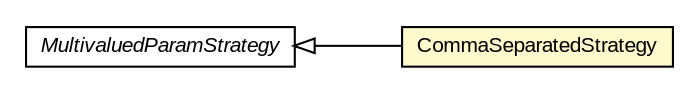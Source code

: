 #!/usr/local/bin/dot
#
# Class diagram 
# Generated by UMLGraph version R5_6-24-gf6e263 (http://www.umlgraph.org/)
#

digraph G {
	edge [fontname="arial",fontsize=10,labelfontname="arial",labelfontsize=10];
	node [fontname="arial",fontsize=10,shape=plaintext];
	nodesep=0.25;
	ranksep=0.5;
	rankdir=LR;
	// org.turbogwt.net.http.client.MultivaluedParamStrategy
	c2118 [label=<<table title="org.turbogwt.net.http.client.MultivaluedParamStrategy" border="0" cellborder="1" cellspacing="0" cellpadding="2" port="p" href="./MultivaluedParamStrategy.html">
		<tr><td><table border="0" cellspacing="0" cellpadding="1">
<tr><td align="center" balign="center"><font face="arial italic"> MultivaluedParamStrategy </font></td></tr>
		</table></td></tr>
		</table>>, URL="./MultivaluedParamStrategy.html", fontname="arial", fontcolor="black", fontsize=10.0];
	// org.turbogwt.net.http.client.MultivaluedParamStrategy.CommaSeparatedStrategy
	c2120 [label=<<table title="org.turbogwt.net.http.client.MultivaluedParamStrategy.CommaSeparatedStrategy" border="0" cellborder="1" cellspacing="0" cellpadding="2" port="p" bgcolor="lemonChiffon" href="./MultivaluedParamStrategy.CommaSeparatedStrategy.html">
		<tr><td><table border="0" cellspacing="0" cellpadding="1">
<tr><td align="center" balign="center"> CommaSeparatedStrategy </td></tr>
		</table></td></tr>
		</table>>, URL="./MultivaluedParamStrategy.CommaSeparatedStrategy.html", fontname="arial", fontcolor="black", fontsize=10.0];
	//org.turbogwt.net.http.client.MultivaluedParamStrategy.CommaSeparatedStrategy extends org.turbogwt.net.http.client.MultivaluedParamStrategy
	c2118:p -> c2120:p [dir=back,arrowtail=empty];
}

